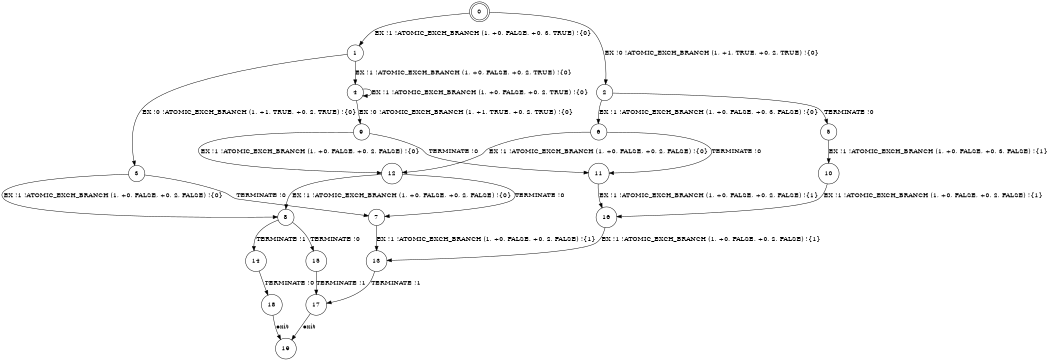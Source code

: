 digraph BCG {
size = "7, 10.5";
center = TRUE;
node [shape = circle];
0 [peripheries = 2];
0 -> 1 [label = "EX !1 !ATOMIC_EXCH_BRANCH (1, +0, FALSE, +0, 3, TRUE) !{0}"];
0 -> 2 [label = "EX !0 !ATOMIC_EXCH_BRANCH (1, +1, TRUE, +0, 2, TRUE) !{0}"];
1 -> 3 [label = "EX !0 !ATOMIC_EXCH_BRANCH (1, +1, TRUE, +0, 2, TRUE) !{0}"];
1 -> 4 [label = "EX !1 !ATOMIC_EXCH_BRANCH (1, +0, FALSE, +0, 2, TRUE) !{0}"];
2 -> 5 [label = "TERMINATE !0"];
2 -> 6 [label = "EX !1 !ATOMIC_EXCH_BRANCH (1, +0, FALSE, +0, 3, FALSE) !{0}"];
3 -> 7 [label = "TERMINATE !0"];
3 -> 8 [label = "EX !1 !ATOMIC_EXCH_BRANCH (1, +0, FALSE, +0, 2, FALSE) !{0}"];
4 -> 9 [label = "EX !0 !ATOMIC_EXCH_BRANCH (1, +1, TRUE, +0, 2, TRUE) !{0}"];
4 -> 4 [label = "EX !1 !ATOMIC_EXCH_BRANCH (1, +0, FALSE, +0, 2, TRUE) !{0}"];
5 -> 10 [label = "EX !1 !ATOMIC_EXCH_BRANCH (1, +0, FALSE, +0, 3, FALSE) !{1}"];
6 -> 11 [label = "TERMINATE !0"];
6 -> 12 [label = "EX !1 !ATOMIC_EXCH_BRANCH (1, +0, FALSE, +0, 2, FALSE) !{0}"];
7 -> 13 [label = "EX !1 !ATOMIC_EXCH_BRANCH (1, +0, FALSE, +0, 2, FALSE) !{1}"];
8 -> 14 [label = "TERMINATE !1"];
8 -> 15 [label = "TERMINATE !0"];
9 -> 11 [label = "TERMINATE !0"];
9 -> 12 [label = "EX !1 !ATOMIC_EXCH_BRANCH (1, +0, FALSE, +0, 2, FALSE) !{0}"];
10 -> 16 [label = "EX !1 !ATOMIC_EXCH_BRANCH (1, +0, FALSE, +0, 2, FALSE) !{1}"];
11 -> 16 [label = "EX !1 !ATOMIC_EXCH_BRANCH (1, +0, FALSE, +0, 2, FALSE) !{1}"];
12 -> 7 [label = "TERMINATE !0"];
12 -> 8 [label = "EX !1 !ATOMIC_EXCH_BRANCH (1, +0, FALSE, +0, 2, FALSE) !{0}"];
13 -> 17 [label = "TERMINATE !1"];
14 -> 18 [label = "TERMINATE !0"];
15 -> 17 [label = "TERMINATE !1"];
16 -> 13 [label = "EX !1 !ATOMIC_EXCH_BRANCH (1, +0, FALSE, +0, 2, FALSE) !{1}"];
17 -> 19 [label = "exit"];
18 -> 19 [label = "exit"];
}
